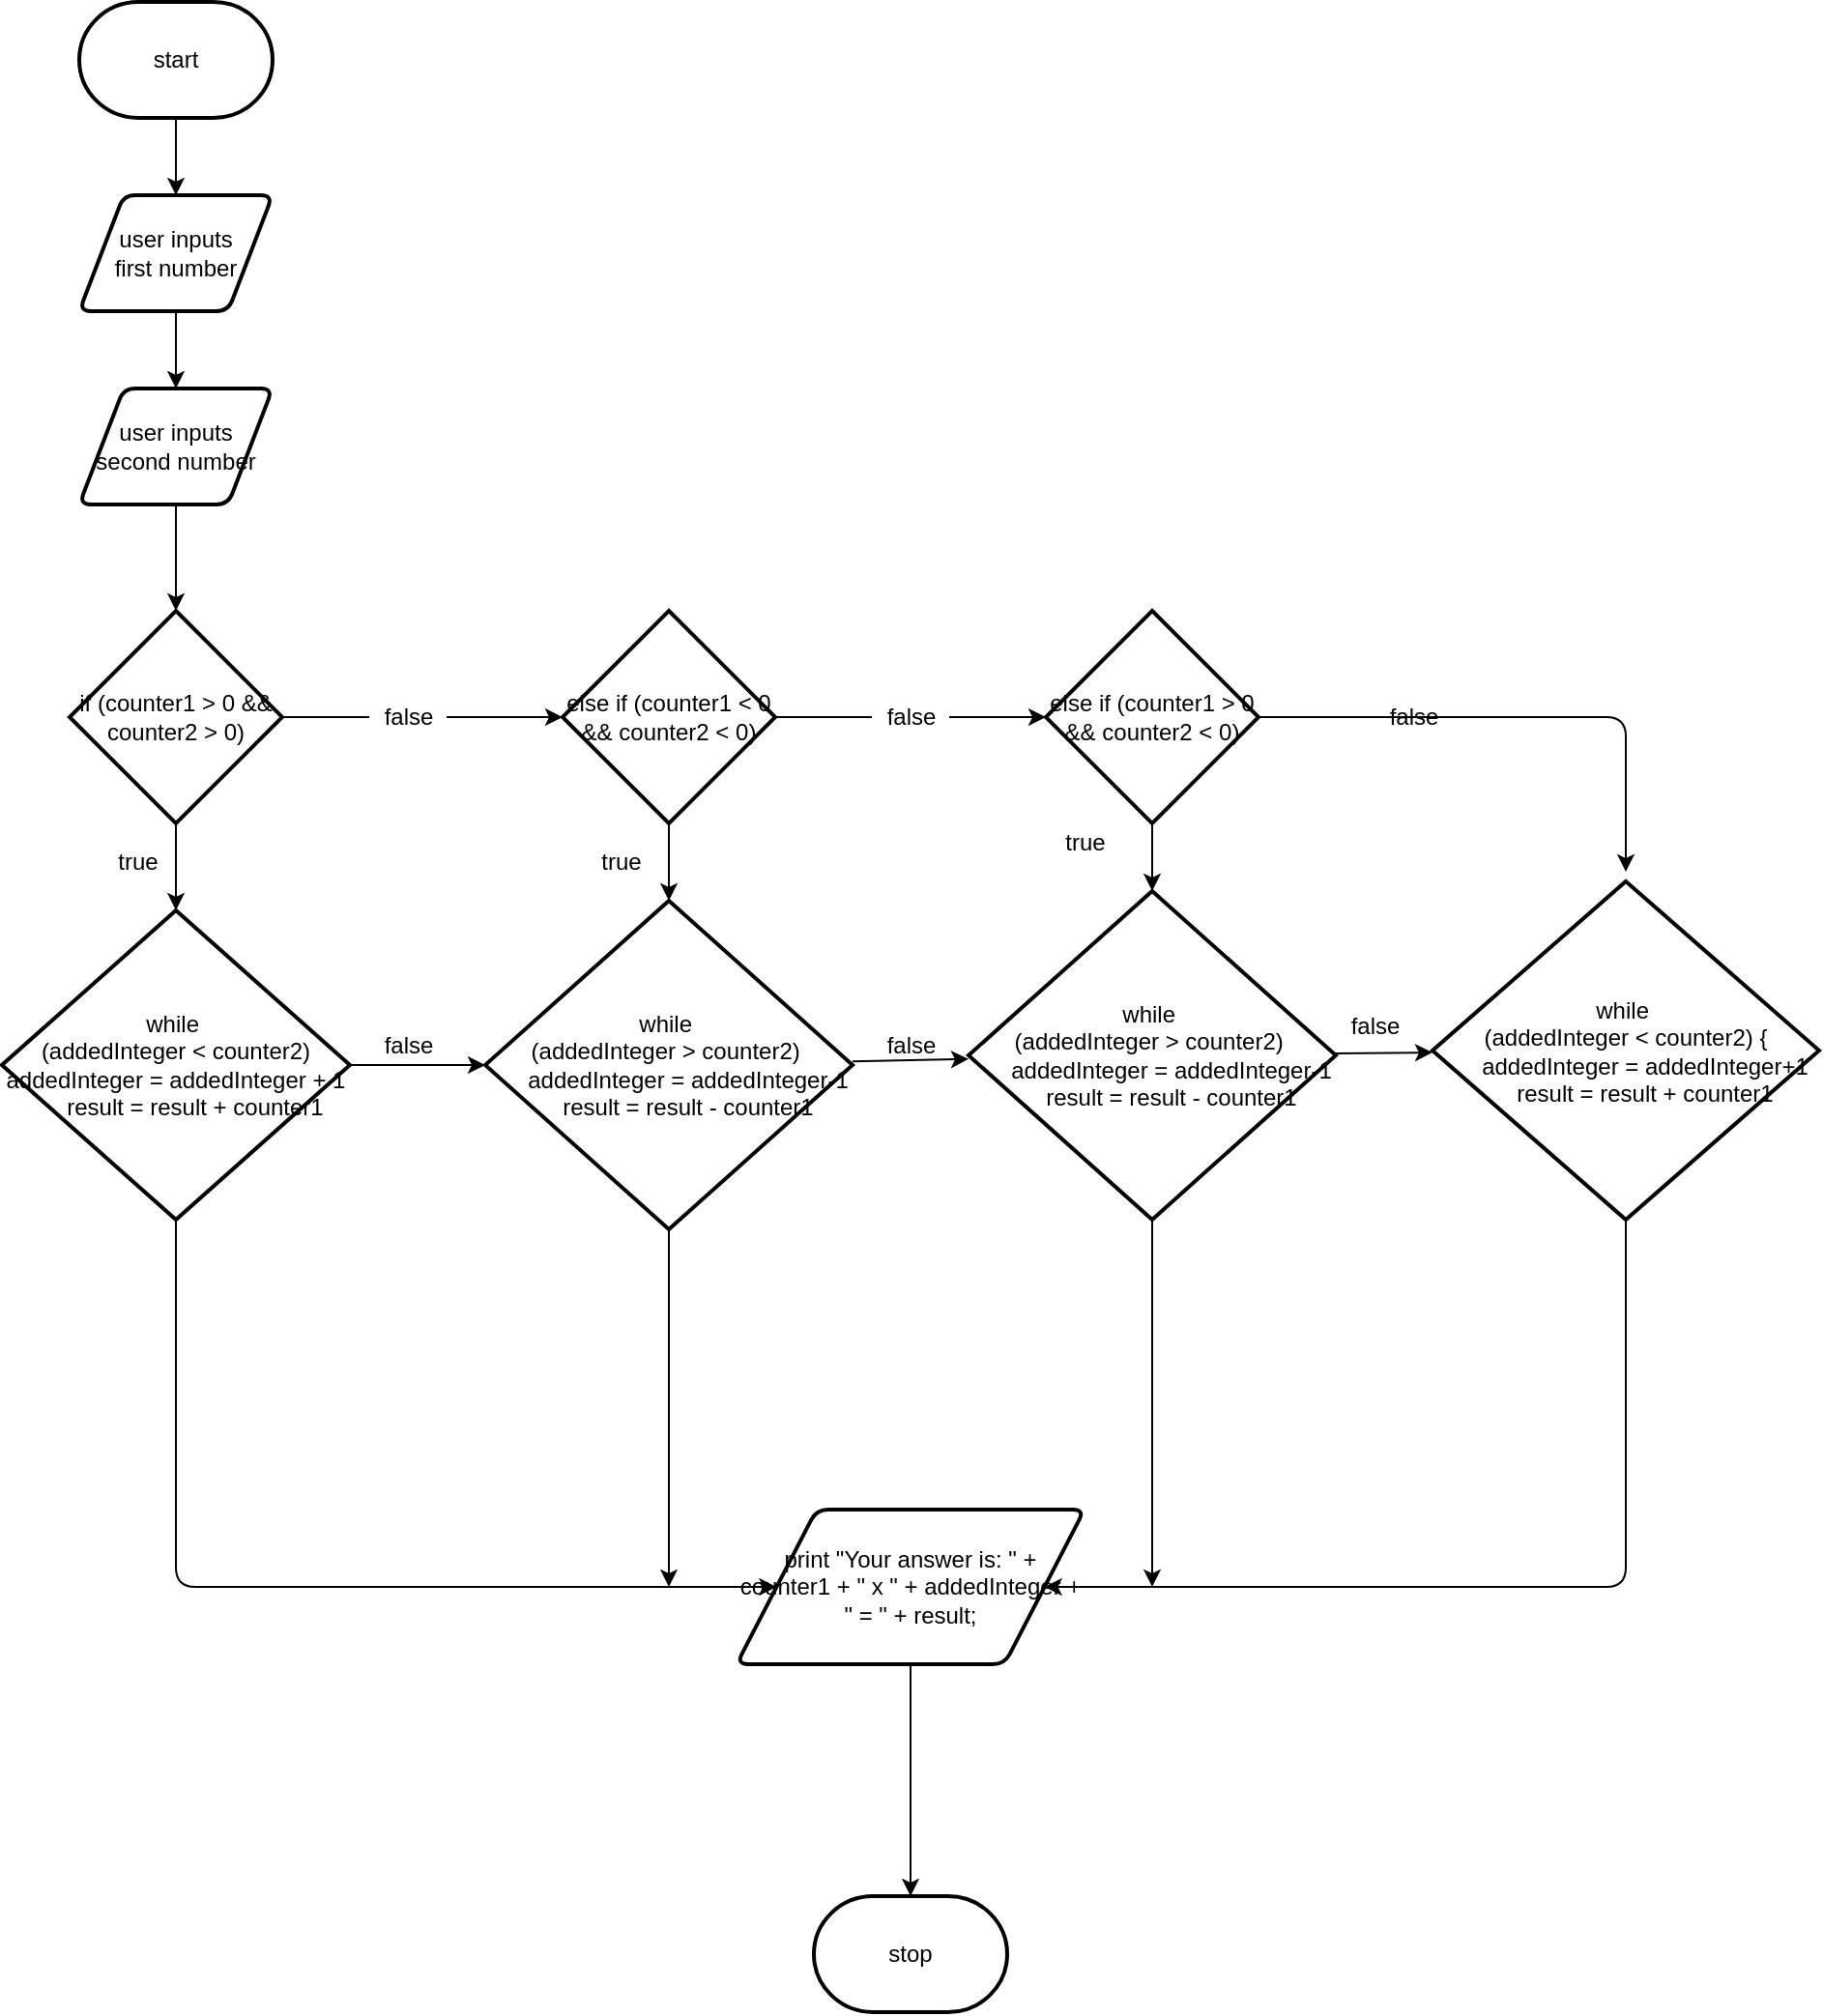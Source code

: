 <mxfile>
    <diagram id="sjEgsKFhpaPOWiEjCDv_" name="Page-1">
        <mxGraphModel dx="594" dy="569" grid="1" gridSize="10" guides="1" tooltips="1" connect="1" arrows="1" fold="1" page="1" pageScale="1" pageWidth="827" pageHeight="1169" math="0" shadow="0">
            <root>
                <mxCell id="0"/>
                <mxCell id="1" parent="0"/>
                <mxCell id="5" style="edgeStyle=none;html=1;" edge="1" parent="1" source="2" target="3">
                    <mxGeometry relative="1" as="geometry"/>
                </mxCell>
                <mxCell id="2" value="start" style="strokeWidth=2;html=1;shape=mxgraph.flowchart.terminator;whiteSpace=wrap;" vertex="1" parent="1">
                    <mxGeometry x="270" y="20" width="100" height="60" as="geometry"/>
                </mxCell>
                <mxCell id="6" style="edgeStyle=none;html=1;" edge="1" parent="1" source="3" target="4">
                    <mxGeometry relative="1" as="geometry"/>
                </mxCell>
                <mxCell id="3" value="user inputs &lt;br&gt;first number" style="shape=parallelogram;html=1;strokeWidth=2;perimeter=parallelogramPerimeter;whiteSpace=wrap;rounded=1;arcSize=12;size=0.23;" vertex="1" parent="1">
                    <mxGeometry x="270" y="120" width="100" height="60" as="geometry"/>
                </mxCell>
                <mxCell id="25" style="edgeStyle=none;html=1;entryX=0.5;entryY=0;entryDx=0;entryDy=0;entryPerimeter=0;" edge="1" parent="1" source="4" target="24">
                    <mxGeometry relative="1" as="geometry"/>
                </mxCell>
                <mxCell id="4" value="user inputs second number" style="shape=parallelogram;html=1;strokeWidth=2;perimeter=parallelogramPerimeter;whiteSpace=wrap;rounded=1;arcSize=12;size=0.23;" vertex="1" parent="1">
                    <mxGeometry x="270" y="220" width="100" height="60" as="geometry"/>
                </mxCell>
                <mxCell id="27" style="edgeStyle=none;html=1;" edge="1" parent="1" source="7" target="14">
                    <mxGeometry relative="1" as="geometry"/>
                </mxCell>
                <mxCell id="7" value="while&amp;nbsp;&lt;br&gt;(addedInteger &amp;lt; counter2)&lt;br&gt;&lt;span&gt;addedInteger = addedInteger + 1&lt;/span&gt;&lt;div&gt;&amp;nbsp; &amp;nbsp; &amp;nbsp; result = result + counter1&lt;/div&gt;" style="strokeWidth=2;html=1;shape=mxgraph.flowchart.decision;whiteSpace=wrap;" vertex="1" parent="1">
                    <mxGeometry x="230" y="490" width="180" height="160" as="geometry"/>
                </mxCell>
                <mxCell id="20" style="edgeStyle=none;html=1;" edge="1" parent="1" source="14" target="18">
                    <mxGeometry relative="1" as="geometry"/>
                </mxCell>
                <mxCell id="14" value="&lt;div&gt;while&amp;nbsp;&lt;/div&gt;&lt;div&gt;(addedInteger &amp;gt; counter2)&amp;nbsp;&lt;/div&gt;&lt;div&gt;&amp;nbsp; &amp;nbsp; &amp;nbsp; addedInteger = addedInteger-1&lt;/div&gt;&lt;div&gt;&amp;nbsp; &amp;nbsp; &amp;nbsp; result = result - counter1&lt;/div&gt;" style="strokeWidth=2;html=1;shape=mxgraph.flowchart.decision;whiteSpace=wrap;" vertex="1" parent="1">
                    <mxGeometry x="480" y="485" width="190" height="170" as="geometry"/>
                </mxCell>
                <mxCell id="16" value="false" style="text;html=1;align=center;verticalAlign=middle;resizable=0;points=[];autosize=1;strokeColor=none;fillColor=none;" vertex="1" parent="1">
                    <mxGeometry x="420" y="550" width="40" height="20" as="geometry"/>
                </mxCell>
                <mxCell id="21" style="edgeStyle=none;html=1;" edge="1" parent="1" source="18" target="19">
                    <mxGeometry relative="1" as="geometry"/>
                </mxCell>
                <mxCell id="49" style="edgeStyle=none;html=1;" edge="1" parent="1" source="18">
                    <mxGeometry relative="1" as="geometry">
                        <mxPoint x="825" y="840" as="targetPoint"/>
                    </mxGeometry>
                </mxCell>
                <mxCell id="18" value="&lt;div&gt;while&amp;nbsp;&lt;/div&gt;&lt;div&gt;(addedInteger &amp;gt; counter2)&amp;nbsp;&lt;/div&gt;&lt;div&gt;&amp;nbsp; &amp;nbsp; &amp;nbsp; addedInteger = addedInteger-1&lt;/div&gt;&lt;div&gt;&amp;nbsp; &amp;nbsp; &amp;nbsp; result = result - counter1&lt;/div&gt;" style="strokeWidth=2;html=1;shape=mxgraph.flowchart.decision;whiteSpace=wrap;" vertex="1" parent="1">
                    <mxGeometry x="730" y="480" width="190" height="170" as="geometry"/>
                </mxCell>
                <mxCell id="19" value="&lt;div&gt;while&amp;nbsp;&lt;/div&gt;&lt;div&gt;(addedInteger &amp;lt; counter2) {&lt;/div&gt;&lt;div&gt;&amp;nbsp; &amp;nbsp; &amp;nbsp; addedInteger = addedInteger+1&lt;/div&gt;&lt;div&gt;&amp;nbsp; &amp;nbsp; &amp;nbsp; result = result + counter1&lt;/div&gt;" style="strokeWidth=2;html=1;shape=mxgraph.flowchart.decision;whiteSpace=wrap;" vertex="1" parent="1">
                    <mxGeometry x="970" y="475" width="200" height="175" as="geometry"/>
                </mxCell>
                <mxCell id="22" value="false" style="text;html=1;align=center;verticalAlign=middle;resizable=0;points=[];autosize=1;strokeColor=none;fillColor=none;" vertex="1" parent="1">
                    <mxGeometry x="680" y="550" width="40" height="20" as="geometry"/>
                </mxCell>
                <mxCell id="23" value="false" style="text;html=1;align=center;verticalAlign=middle;resizable=0;points=[];autosize=1;strokeColor=none;fillColor=none;" vertex="1" parent="1">
                    <mxGeometry x="920" y="540" width="40" height="20" as="geometry"/>
                </mxCell>
                <mxCell id="26" style="edgeStyle=none;html=1;" edge="1" parent="1" source="24" target="7">
                    <mxGeometry relative="1" as="geometry"/>
                </mxCell>
                <mxCell id="32" style="edgeStyle=none;html=1;startArrow=none;" edge="1" parent="1" source="33" target="31">
                    <mxGeometry relative="1" as="geometry"/>
                </mxCell>
                <mxCell id="24" value="if (counter1 &amp;gt; 0 &amp;amp;&amp;amp; counter2 &amp;gt; 0)" style="strokeWidth=2;html=1;shape=mxgraph.flowchart.decision;whiteSpace=wrap;" vertex="1" parent="1">
                    <mxGeometry x="265" y="335" width="110" height="110" as="geometry"/>
                </mxCell>
                <mxCell id="29" value="true" style="text;html=1;align=center;verticalAlign=middle;resizable=0;points=[];autosize=1;strokeColor=none;fillColor=none;" vertex="1" parent="1">
                    <mxGeometry x="280" y="455" width="40" height="20" as="geometry"/>
                </mxCell>
                <mxCell id="36" style="edgeStyle=none;html=1;entryX=0;entryY=0.5;entryDx=0;entryDy=0;entryPerimeter=0;startArrow=none;" edge="1" parent="1" source="37" target="35">
                    <mxGeometry relative="1" as="geometry"/>
                </mxCell>
                <mxCell id="40" style="edgeStyle=none;html=1;" edge="1" parent="1" source="31" target="14">
                    <mxGeometry relative="1" as="geometry"/>
                </mxCell>
                <mxCell id="31" value="else if (counter1 &amp;lt; 0 &amp;amp;&amp;amp; counter2 &amp;lt; 0)" style="strokeWidth=2;html=1;shape=mxgraph.flowchart.decision;whiteSpace=wrap;" vertex="1" parent="1">
                    <mxGeometry x="520" y="335" width="110" height="110" as="geometry"/>
                </mxCell>
                <mxCell id="33" value="false" style="text;html=1;align=center;verticalAlign=middle;resizable=0;points=[];autosize=1;strokeColor=none;fillColor=none;" vertex="1" parent="1">
                    <mxGeometry x="420" y="380" width="40" height="20" as="geometry"/>
                </mxCell>
                <mxCell id="34" value="" style="edgeStyle=none;html=1;endArrow=none;" edge="1" parent="1" source="24" target="33">
                    <mxGeometry relative="1" as="geometry">
                        <mxPoint x="375" y="390" as="sourcePoint"/>
                        <mxPoint x="520" y="390" as="targetPoint"/>
                    </mxGeometry>
                </mxCell>
                <mxCell id="39" style="edgeStyle=none;html=1;" edge="1" parent="1" source="35" target="18">
                    <mxGeometry relative="1" as="geometry"/>
                </mxCell>
                <mxCell id="35" value="else if (counter1 &amp;gt; 0 &amp;amp;&amp;amp; counter2 &amp;lt; 0)" style="strokeWidth=2;html=1;shape=mxgraph.flowchart.decision;whiteSpace=wrap;" vertex="1" parent="1">
                    <mxGeometry x="770" y="335" width="110" height="110" as="geometry"/>
                </mxCell>
                <mxCell id="37" value="false" style="text;html=1;align=center;verticalAlign=middle;resizable=0;points=[];autosize=1;strokeColor=none;fillColor=none;" vertex="1" parent="1">
                    <mxGeometry x="680" y="380" width="40" height="20" as="geometry"/>
                </mxCell>
                <mxCell id="38" value="" style="edgeStyle=none;html=1;entryX=0;entryY=0.5;entryDx=0;entryDy=0;entryPerimeter=0;endArrow=none;" edge="1" parent="1" source="31" target="37">
                    <mxGeometry relative="1" as="geometry">
                        <mxPoint x="630" y="390" as="sourcePoint"/>
                        <mxPoint x="770" y="390" as="targetPoint"/>
                    </mxGeometry>
                </mxCell>
                <mxCell id="41" value="true" style="text;html=1;align=center;verticalAlign=middle;resizable=0;points=[];autosize=1;strokeColor=none;fillColor=none;" vertex="1" parent="1">
                    <mxGeometry x="530" y="455" width="40" height="20" as="geometry"/>
                </mxCell>
                <mxCell id="42" value="true" style="text;html=1;align=center;verticalAlign=middle;resizable=0;points=[];autosize=1;strokeColor=none;fillColor=none;" vertex="1" parent="1">
                    <mxGeometry x="770" y="445" width="40" height="20" as="geometry"/>
                </mxCell>
                <mxCell id="43" value="" style="edgeStyle=segmentEdgeStyle;endArrow=classic;html=1;exitX=1;exitY=0.5;exitDx=0;exitDy=0;exitPerimeter=0;" edge="1" parent="1" source="35">
                    <mxGeometry width="50" height="50" relative="1" as="geometry">
                        <mxPoint x="930" y="390" as="sourcePoint"/>
                        <mxPoint x="1070" y="470" as="targetPoint"/>
                    </mxGeometry>
                </mxCell>
                <mxCell id="44" value="false" style="text;html=1;align=center;verticalAlign=middle;resizable=0;points=[];autosize=1;strokeColor=none;fillColor=none;" vertex="1" parent="1">
                    <mxGeometry x="940" y="380" width="40" height="20" as="geometry"/>
                </mxCell>
                <mxCell id="51" style="edgeStyle=none;html=1;" edge="1" parent="1" source="45" target="50">
                    <mxGeometry relative="1" as="geometry"/>
                </mxCell>
                <mxCell id="45" value="print&amp;nbsp;&quot;Your answer is: &quot; + counter1 + &quot; x &quot; + addedInteger + &quot; = &quot; + result;" style="shape=parallelogram;html=1;strokeWidth=2;perimeter=parallelogramPerimeter;whiteSpace=wrap;rounded=1;arcSize=12;size=0.23;" vertex="1" parent="1">
                    <mxGeometry x="610" y="800" width="180" height="80" as="geometry"/>
                </mxCell>
                <mxCell id="46" value="" style="edgeStyle=segmentEdgeStyle;endArrow=classic;html=1;exitX=0.5;exitY=1;exitDx=0;exitDy=0;exitPerimeter=0;entryX=0;entryY=0.5;entryDx=0;entryDy=0;" edge="1" parent="1" source="7" target="45">
                    <mxGeometry width="50" height="50" relative="1" as="geometry">
                        <mxPoint x="420" y="700" as="sourcePoint"/>
                        <mxPoint x="470" y="650" as="targetPoint"/>
                        <Array as="points">
                            <mxPoint x="320" y="840"/>
                        </Array>
                    </mxGeometry>
                </mxCell>
                <mxCell id="47" value="" style="edgeStyle=segmentEdgeStyle;endArrow=classic;html=1;exitX=0.5;exitY=1;exitDx=0;exitDy=0;exitPerimeter=0;" edge="1" parent="1" source="14">
                    <mxGeometry width="50" height="50" relative="1" as="geometry">
                        <mxPoint x="600" y="730" as="sourcePoint"/>
                        <mxPoint x="575" y="840" as="targetPoint"/>
                        <Array as="points">
                            <mxPoint x="575" y="840"/>
                        </Array>
                    </mxGeometry>
                </mxCell>
                <mxCell id="48" value="" style="edgeStyle=segmentEdgeStyle;endArrow=classic;html=1;exitX=0.5;exitY=1;exitDx=0;exitDy=0;exitPerimeter=0;entryX=1;entryY=0.5;entryDx=0;entryDy=0;" edge="1" parent="1" source="19" target="45">
                    <mxGeometry width="50" height="50" relative="1" as="geometry">
                        <mxPoint x="810" y="700" as="sourcePoint"/>
                        <mxPoint x="860" y="650" as="targetPoint"/>
                        <Array as="points">
                            <mxPoint x="1070" y="840"/>
                        </Array>
                    </mxGeometry>
                </mxCell>
                <mxCell id="50" value="stop" style="strokeWidth=2;html=1;shape=mxgraph.flowchart.terminator;whiteSpace=wrap;" vertex="1" parent="1">
                    <mxGeometry x="650" y="1000" width="100" height="60" as="geometry"/>
                </mxCell>
            </root>
        </mxGraphModel>
    </diagram>
</mxfile>